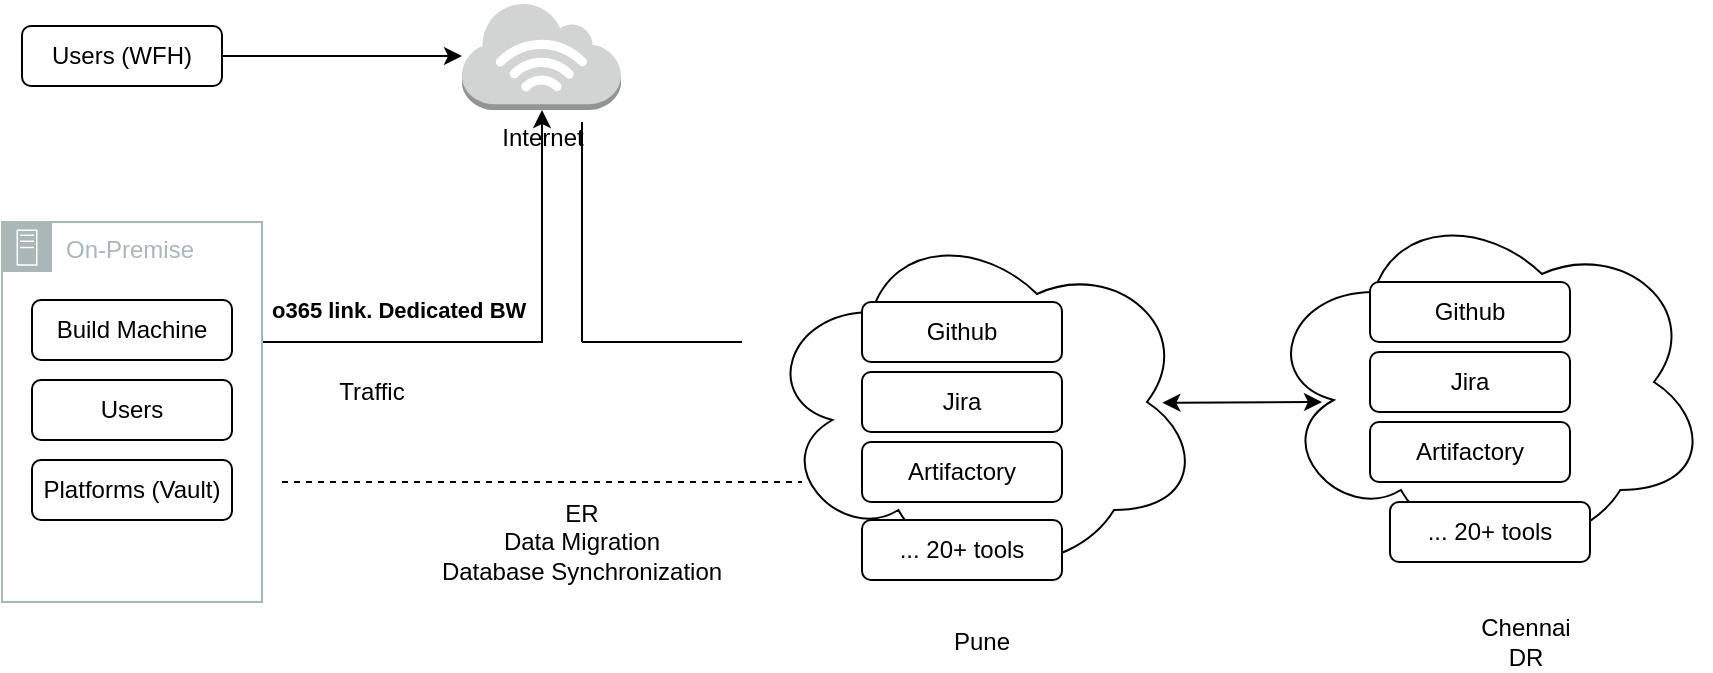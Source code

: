 <mxfile version="14.2.9" type="github" pages="3">
  <diagram id="AFohKQPY40r5WXe1TMgC" name="Traffic Flow">
    <mxGraphModel dx="984" dy="341" grid="1" gridSize="10" guides="1" tooltips="1" connect="1" arrows="1" fold="1" page="1" pageScale="1" pageWidth="850" pageHeight="1100" math="0" shadow="0">
      <root>
        <mxCell id="5jNsnp-f0wLotmnPxmGb-0" />
        <mxCell id="5jNsnp-f0wLotmnPxmGb-1" parent="5jNsnp-f0wLotmnPxmGb-0" />
        <mxCell id="5jNsnp-f0wLotmnPxmGb-11" style="edgeStyle=orthogonalEdgeStyle;rounded=0;orthogonalLoop=1;jettySize=auto;html=1;" parent="5jNsnp-f0wLotmnPxmGb-1" source="5jNsnp-f0wLotmnPxmGb-2" target="5jNsnp-f0wLotmnPxmGb-10" edge="1">
          <mxGeometry relative="1" as="geometry">
            <Array as="points">
              <mxPoint x="350" y="270" />
            </Array>
          </mxGeometry>
        </mxCell>
        <mxCell id="5jNsnp-f0wLotmnPxmGb-2" value="On-Premise" style="outlineConnect=0;gradientColor=none;html=1;whiteSpace=wrap;fontSize=12;fontStyle=0;shape=mxgraph.aws4.group;grIcon=mxgraph.aws4.group_on_premise;strokeColor=#AAB7B8;fillColor=none;verticalAlign=top;align=left;spacingLeft=30;fontColor=#AAB7B8;dashed=0;" parent="5jNsnp-f0wLotmnPxmGb-1" vertex="1">
          <mxGeometry x="80" y="210" width="130" height="190" as="geometry" />
        </mxCell>
        <mxCell id="5jNsnp-f0wLotmnPxmGb-3" value="" style="ellipse;shape=cloud;whiteSpace=wrap;html=1;" parent="5jNsnp-f0wLotmnPxmGb-1" vertex="1">
          <mxGeometry x="460" y="210" width="220" height="180" as="geometry" />
        </mxCell>
        <mxCell id="5jNsnp-f0wLotmnPxmGb-4" value="Artifactory" style="rounded=1;whiteSpace=wrap;html=1;" parent="5jNsnp-f0wLotmnPxmGb-1" vertex="1">
          <mxGeometry x="510" y="320" width="100" height="30" as="geometry" />
        </mxCell>
        <mxCell id="5jNsnp-f0wLotmnPxmGb-5" value="Github" style="rounded=1;whiteSpace=wrap;html=1;" parent="5jNsnp-f0wLotmnPxmGb-1" vertex="1">
          <mxGeometry x="510" y="250" width="100" height="30" as="geometry" />
        </mxCell>
        <mxCell id="5jNsnp-f0wLotmnPxmGb-6" value="Jira" style="rounded=1;whiteSpace=wrap;html=1;" parent="5jNsnp-f0wLotmnPxmGb-1" vertex="1">
          <mxGeometry x="510" y="285" width="100" height="30" as="geometry" />
        </mxCell>
        <mxCell id="5jNsnp-f0wLotmnPxmGb-7" value="Build Machine" style="rounded=1;whiteSpace=wrap;html=1;" parent="5jNsnp-f0wLotmnPxmGb-1" vertex="1">
          <mxGeometry x="95" y="249" width="100" height="30" as="geometry" />
        </mxCell>
        <mxCell id="5jNsnp-f0wLotmnPxmGb-8" value="Users" style="rounded=1;whiteSpace=wrap;html=1;" parent="5jNsnp-f0wLotmnPxmGb-1" vertex="1">
          <mxGeometry x="95" y="289" width="100" height="30" as="geometry" />
        </mxCell>
        <mxCell id="5jNsnp-f0wLotmnPxmGb-9" value="Platforms (Vault)" style="rounded=1;whiteSpace=wrap;html=1;" parent="5jNsnp-f0wLotmnPxmGb-1" vertex="1">
          <mxGeometry x="95" y="329" width="100" height="30" as="geometry" />
        </mxCell>
        <mxCell id="5jNsnp-f0wLotmnPxmGb-10" value="Internet" style="outlineConnect=0;dashed=0;verticalLabelPosition=bottom;verticalAlign=top;align=center;html=1;shape=mxgraph.aws3.internet_3;fillColor=#D2D3D3;gradientColor=none;" parent="5jNsnp-f0wLotmnPxmGb-1" vertex="1">
          <mxGeometry x="310" y="100" width="79.5" height="54" as="geometry" />
        </mxCell>
        <mxCell id="5jNsnp-f0wLotmnPxmGb-19" value="" style="ellipse;shape=cloud;whiteSpace=wrap;html=1;" parent="5jNsnp-f0wLotmnPxmGb-1" vertex="1">
          <mxGeometry x="710" y="200" width="224" height="180" as="geometry" />
        </mxCell>
        <mxCell id="5jNsnp-f0wLotmnPxmGb-20" value="Artifactory" style="rounded=1;whiteSpace=wrap;html=1;" parent="5jNsnp-f0wLotmnPxmGb-1" vertex="1">
          <mxGeometry x="764" y="310" width="100" height="30" as="geometry" />
        </mxCell>
        <mxCell id="5jNsnp-f0wLotmnPxmGb-21" value="Github" style="rounded=1;whiteSpace=wrap;html=1;" parent="5jNsnp-f0wLotmnPxmGb-1" vertex="1">
          <mxGeometry x="764" y="240" width="100" height="30" as="geometry" />
        </mxCell>
        <mxCell id="5jNsnp-f0wLotmnPxmGb-22" value="Jira" style="rounded=1;whiteSpace=wrap;html=1;" parent="5jNsnp-f0wLotmnPxmGb-1" vertex="1">
          <mxGeometry x="764" y="275" width="100" height="30" as="geometry" />
        </mxCell>
        <mxCell id="5jNsnp-f0wLotmnPxmGb-23" value="Pune" style="text;html=1;strokeColor=none;fillColor=none;align=center;verticalAlign=middle;whiteSpace=wrap;rounded=0;" parent="5jNsnp-f0wLotmnPxmGb-1" vertex="1">
          <mxGeometry x="550" y="410" width="40" height="20" as="geometry" />
        </mxCell>
        <mxCell id="5jNsnp-f0wLotmnPxmGb-24" value="Chennai&lt;br&gt;DR" style="text;html=1;strokeColor=none;fillColor=none;align=center;verticalAlign=middle;whiteSpace=wrap;rounded=0;" parent="5jNsnp-f0wLotmnPxmGb-1" vertex="1">
          <mxGeometry x="804" y="410" width="76" height="20" as="geometry" />
        </mxCell>
        <mxCell id="5jNsnp-f0wLotmnPxmGb-26" value="Traffic" style="text;html=1;strokeColor=none;fillColor=none;align=center;verticalAlign=middle;whiteSpace=wrap;rounded=0;" parent="5jNsnp-f0wLotmnPxmGb-1" vertex="1">
          <mxGeometry x="220" y="285" width="90" height="20" as="geometry" />
        </mxCell>
        <mxCell id="5jNsnp-f0wLotmnPxmGb-29" style="edgeStyle=orthogonalEdgeStyle;rounded=0;orthogonalLoop=1;jettySize=auto;html=1;" parent="5jNsnp-f0wLotmnPxmGb-1" source="5jNsnp-f0wLotmnPxmGb-27" target="5jNsnp-f0wLotmnPxmGb-10" edge="1">
          <mxGeometry relative="1" as="geometry" />
        </mxCell>
        <mxCell id="5jNsnp-f0wLotmnPxmGb-27" value="Users (WFH)" style="rounded=1;whiteSpace=wrap;html=1;" parent="5jNsnp-f0wLotmnPxmGb-1" vertex="1">
          <mxGeometry x="90" y="112" width="100" height="30" as="geometry" />
        </mxCell>
        <mxCell id="4ooKxiqg6yBXv5OgSgLr-0" value="" style="endArrow=none;dashed=1;html=1;entryX=0.091;entryY=0.722;entryDx=0;entryDy=0;entryPerimeter=0;" edge="1" parent="5jNsnp-f0wLotmnPxmGb-1" target="5jNsnp-f0wLotmnPxmGb-3">
          <mxGeometry width="50" height="50" relative="1" as="geometry">
            <mxPoint x="220" y="340" as="sourcePoint" />
            <mxPoint x="350" y="315" as="targetPoint" />
          </mxGeometry>
        </mxCell>
        <mxCell id="4ooKxiqg6yBXv5OgSgLr-1" value="ER&lt;br&gt;Data Migration&lt;br&gt;Database Synchronization" style="text;html=1;strokeColor=none;fillColor=none;align=center;verticalAlign=middle;whiteSpace=wrap;rounded=0;" vertex="1" parent="5jNsnp-f0wLotmnPxmGb-1">
          <mxGeometry x="290" y="360" width="160" height="20" as="geometry" />
        </mxCell>
        <mxCell id="4ooKxiqg6yBXv5OgSgLr-4" value="" style="endArrow=none;html=1;" edge="1" parent="5jNsnp-f0wLotmnPxmGb-1">
          <mxGeometry width="50" height="50" relative="1" as="geometry">
            <mxPoint x="370" y="270" as="sourcePoint" />
            <mxPoint x="370" y="160" as="targetPoint" />
          </mxGeometry>
        </mxCell>
        <mxCell id="4ooKxiqg6yBXv5OgSgLr-5" value="" style="endArrow=none;html=1;" edge="1" parent="5jNsnp-f0wLotmnPxmGb-1">
          <mxGeometry width="50" height="50" relative="1" as="geometry">
            <mxPoint x="370" y="270" as="sourcePoint" />
            <mxPoint x="450" y="270" as="targetPoint" />
          </mxGeometry>
        </mxCell>
        <mxCell id="4ooKxiqg6yBXv5OgSgLr-6" value="" style="endArrow=classic;startArrow=classic;html=1;exitX=0.91;exitY=0.502;exitDx=0;exitDy=0;exitPerimeter=0;" edge="1" parent="5jNsnp-f0wLotmnPxmGb-1" source="5jNsnp-f0wLotmnPxmGb-3">
          <mxGeometry width="50" height="50" relative="1" as="geometry">
            <mxPoint x="690" y="350" as="sourcePoint" />
            <mxPoint x="740" y="300" as="targetPoint" />
          </mxGeometry>
        </mxCell>
        <mxCell id="4ooKxiqg6yBXv5OgSgLr-7" value="&lt;h1&gt;&lt;font style=&quot;font-size: 11px&quot;&gt;o365 link. Dedicated BW&amp;nbsp;&lt;/font&gt;&lt;/h1&gt;" style="text;html=1;strokeColor=none;fillColor=none;spacing=5;spacingTop=-20;whiteSpace=wrap;overflow=hidden;rounded=0;align=left;" vertex="1" parent="5jNsnp-f0wLotmnPxmGb-1">
          <mxGeometry x="210" y="230" width="150" height="40" as="geometry" />
        </mxCell>
        <mxCell id="4ooKxiqg6yBXv5OgSgLr-8" value="... 20+ tools" style="rounded=1;whiteSpace=wrap;html=1;" vertex="1" parent="5jNsnp-f0wLotmnPxmGb-1">
          <mxGeometry x="510" y="359" width="100" height="30" as="geometry" />
        </mxCell>
        <mxCell id="4ooKxiqg6yBXv5OgSgLr-9" value="... 20+ tools" style="rounded=1;whiteSpace=wrap;html=1;" vertex="1" parent="5jNsnp-f0wLotmnPxmGb-1">
          <mxGeometry x="774" y="350" width="100" height="30" as="geometry" />
        </mxCell>
      </root>
    </mxGraphModel>
  </diagram>
  <diagram id="1F3IBast62D3wU1eSkES" name="Database Replication">
    <mxGraphModel dx="984" dy="341" grid="1" gridSize="10" guides="1" tooltips="1" connect="1" arrows="1" fold="1" page="1" pageScale="1" pageWidth="850" pageHeight="1100" math="0" shadow="0">
      <root>
        <mxCell id="-mMIXlZls5Y5GOYLDynr-0" />
        <mxCell id="-mMIXlZls5Y5GOYLDynr-1" parent="-mMIXlZls5Y5GOYLDynr-0" />
        <mxCell id="19FTXVC3cLq3ExrbuMUd-0" value="On-Premise" style="outlineConnect=0;gradientColor=none;html=1;whiteSpace=wrap;fontSize=12;fontStyle=0;shape=mxgraph.aws4.group;grIcon=mxgraph.aws4.group_on_premise;strokeColor=#AAB7B8;fillColor=none;verticalAlign=top;align=left;spacingLeft=30;fontColor=#AAB7B8;dashed=0;" vertex="1" parent="-mMIXlZls5Y5GOYLDynr-1">
          <mxGeometry x="70" y="100" width="130" height="270" as="geometry" />
        </mxCell>
        <mxCell id="19FTXVC3cLq3ExrbuMUd-1" value="" style="ellipse;shape=cloud;whiteSpace=wrap;html=1;" vertex="1" parent="-mMIXlZls5Y5GOYLDynr-1">
          <mxGeometry x="450" y="100" width="220" height="180" as="geometry" />
        </mxCell>
        <mxCell id="19FTXVC3cLq3ExrbuMUd-5" value="NFS&lt;br&gt;DATABASE" style="rounded=1;whiteSpace=wrap;html=1;" vertex="1" parent="-mMIXlZls5Y5GOYLDynr-1">
          <mxGeometry x="85" y="139" width="100" height="101" as="geometry" />
        </mxCell>
        <mxCell id="19FTXVC3cLq3ExrbuMUd-8" value="" style="ellipse;shape=cloud;whiteSpace=wrap;html=1;" vertex="1" parent="-mMIXlZls5Y5GOYLDynr-1">
          <mxGeometry x="700" y="90" width="224" height="180" as="geometry" />
        </mxCell>
        <mxCell id="19FTXVC3cLq3ExrbuMUd-12" value="Pune" style="text;html=1;strokeColor=none;fillColor=none;align=center;verticalAlign=middle;whiteSpace=wrap;rounded=0;" vertex="1" parent="-mMIXlZls5Y5GOYLDynr-1">
          <mxGeometry x="540" y="300" width="40" height="20" as="geometry" />
        </mxCell>
        <mxCell id="19FTXVC3cLq3ExrbuMUd-13" value="Chennai&lt;br&gt;DR" style="text;html=1;strokeColor=none;fillColor=none;align=center;verticalAlign=middle;whiteSpace=wrap;rounded=0;" vertex="1" parent="-mMIXlZls5Y5GOYLDynr-1">
          <mxGeometry x="794" y="300" width="76" height="20" as="geometry" />
        </mxCell>
        <mxCell id="19FTXVC3cLq3ExrbuMUd-15" value="" style="endArrow=none;dashed=1;html=1;entryX=0.091;entryY=0.722;entryDx=0;entryDy=0;entryPerimeter=0;" edge="1" target="19FTXVC3cLq3ExrbuMUd-1" parent="-mMIXlZls5Y5GOYLDynr-1">
          <mxGeometry width="50" height="50" relative="1" as="geometry">
            <mxPoint x="210" y="230" as="sourcePoint" />
            <mxPoint x="340" y="205" as="targetPoint" />
          </mxGeometry>
        </mxCell>
        <mxCell id="19FTXVC3cLq3ExrbuMUd-16" value="ER&lt;br&gt;Database/NFS Synchronization" style="text;html=1;strokeColor=none;fillColor=none;align=center;verticalAlign=middle;whiteSpace=wrap;rounded=0;" vertex="1" parent="-mMIXlZls5Y5GOYLDynr-1">
          <mxGeometry x="280" y="250" width="160" height="20" as="geometry" />
        </mxCell>
        <mxCell id="19FTXVC3cLq3ExrbuMUd-18" value="" style="endArrow=classic;startArrow=classic;html=1;exitX=0.91;exitY=0.502;exitDx=0;exitDy=0;exitPerimeter=0;" edge="1" source="19FTXVC3cLq3ExrbuMUd-1" parent="-mMIXlZls5Y5GOYLDynr-1">
          <mxGeometry width="50" height="50" relative="1" as="geometry">
            <mxPoint x="680" y="240" as="sourcePoint" />
            <mxPoint x="730" y="190" as="targetPoint" />
          </mxGeometry>
        </mxCell>
        <mxCell id="19FTXVC3cLq3ExrbuMUd-22" value="&lt;br&gt;Database/NFS Synchronization" style="text;html=1;strokeColor=none;fillColor=none;align=center;verticalAlign=middle;whiteSpace=wrap;rounded=0;" vertex="1" parent="-mMIXlZls5Y5GOYLDynr-1">
          <mxGeometry x="620" y="250" width="160" height="20" as="geometry" />
        </mxCell>
        <mxCell id="19FTXVC3cLq3ExrbuMUd-23" value="" style="outlineConnect=0;dashed=0;verticalLabelPosition=bottom;verticalAlign=top;align=center;html=1;shape=mxgraph.aws3.ms_sql_instance;fillColor=#2E73B8;gradientColor=none;" vertex="1" parent="-mMIXlZls5Y5GOYLDynr-1">
          <mxGeometry x="520" y="147.75" width="50" height="52.25" as="geometry" />
        </mxCell>
        <mxCell id="19FTXVC3cLq3ExrbuMUd-25" value="Postgress" style="aspect=fixed;perimeter=ellipsePerimeter;html=1;align=center;shadow=0;dashed=0;spacingTop=3;image;image=img/lib/active_directory/database.svg;" vertex="1" parent="-mMIXlZls5Y5GOYLDynr-1">
          <mxGeometry x="590" y="153" width="50" height="37" as="geometry" />
        </mxCell>
        <mxCell id="19FTXVC3cLq3ExrbuMUd-26" value="" style="shape=image;html=1;verticalAlign=top;verticalLabelPosition=bottom;labelBackgroundColor=#ffffff;imageAspect=0;aspect=fixed;image=https://cdn2.iconfinder.com/data/icons/stilllife/48x48/filesystems/gnome-fs-nfs.png" vertex="1" parent="-mMIXlZls5Y5GOYLDynr-1">
          <mxGeometry x="542" y="210" width="48" height="48" as="geometry" />
        </mxCell>
        <mxCell id="19FTXVC3cLq3ExrbuMUd-27" value="" style="outlineConnect=0;dashed=0;verticalLabelPosition=bottom;verticalAlign=top;align=center;html=1;shape=mxgraph.aws3.ms_sql_instance;fillColor=#2E73B8;gradientColor=none;" vertex="1" parent="-mMIXlZls5Y5GOYLDynr-1">
          <mxGeometry x="760" y="134.88" width="50" height="52.25" as="geometry" />
        </mxCell>
        <mxCell id="19FTXVC3cLq3ExrbuMUd-28" value="Postgress" style="aspect=fixed;perimeter=ellipsePerimeter;html=1;align=center;shadow=0;dashed=0;spacingTop=3;image;image=img/lib/active_directory/database.svg;" vertex="1" parent="-mMIXlZls5Y5GOYLDynr-1">
          <mxGeometry x="830" y="140.13" width="50" height="37" as="geometry" />
        </mxCell>
        <mxCell id="19FTXVC3cLq3ExrbuMUd-29" value="" style="shape=image;html=1;verticalAlign=top;verticalLabelPosition=bottom;labelBackgroundColor=#ffffff;imageAspect=0;aspect=fixed;image=https://cdn2.iconfinder.com/data/icons/stilllife/48x48/filesystems/gnome-fs-nfs.png" vertex="1" parent="-mMIXlZls5Y5GOYLDynr-1">
          <mxGeometry x="782" y="197.13" width="48" height="48" as="geometry" />
        </mxCell>
        <mxCell id="19FTXVC3cLq3ExrbuMUd-30" value="" style="outlineConnect=0;dashed=0;verticalLabelPosition=bottom;verticalAlign=top;align=center;html=1;shape=mxgraph.aws3.ms_sql_instance;fillColor=#2E73B8;gradientColor=none;" vertex="1" parent="-mMIXlZls5Y5GOYLDynr-1">
          <mxGeometry x="80" y="250" width="50" height="52.25" as="geometry" />
        </mxCell>
        <mxCell id="19FTXVC3cLq3ExrbuMUd-31" value="Postgress" style="aspect=fixed;perimeter=ellipsePerimeter;html=1;align=center;shadow=0;dashed=0;spacingTop=3;image;image=img/lib/active_directory/database.svg;" vertex="1" parent="-mMIXlZls5Y5GOYLDynr-1">
          <mxGeometry x="150" y="255.25" width="50" height="37" as="geometry" />
        </mxCell>
        <mxCell id="19FTXVC3cLq3ExrbuMUd-32" value="" style="shape=image;html=1;verticalAlign=top;verticalLabelPosition=bottom;labelBackgroundColor=#ffffff;imageAspect=0;aspect=fixed;image=https://cdn2.iconfinder.com/data/icons/stilllife/48x48/filesystems/gnome-fs-nfs.png" vertex="1" parent="-mMIXlZls5Y5GOYLDynr-1">
          <mxGeometry x="102" y="312.25" width="48" height="48" as="geometry" />
        </mxCell>
      </root>
    </mxGraphModel>
  </diagram>
  <diagram id="-mpTUpwOfjJxbfOY1xBI" name="Artifactory Replication">
    <mxGraphModel dx="984" dy="393" grid="1" gridSize="10" guides="1" tooltips="1" connect="1" arrows="1" fold="1" page="1" pageScale="1" pageWidth="850" pageHeight="1100" math="0" shadow="0">
      <root>
        <mxCell id="qzO34xo-_VnNUifp8KF_-0" />
        <mxCell id="qzO34xo-_VnNUifp8KF_-1" parent="qzO34xo-_VnNUifp8KF_-0" />
      </root>
    </mxGraphModel>
  </diagram>
</mxfile>
